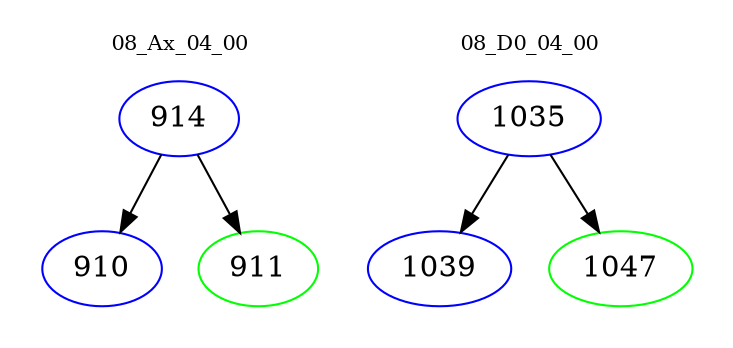 digraph{
subgraph cluster_0 {
color = white
label = "08_Ax_04_00";
fontsize=10;
T0_914 [label="914", color="blue"]
T0_914 -> T0_910 [color="black"]
T0_910 [label="910", color="blue"]
T0_914 -> T0_911 [color="black"]
T0_911 [label="911", color="green"]
}
subgraph cluster_1 {
color = white
label = "08_D0_04_00";
fontsize=10;
T1_1035 [label="1035", color="blue"]
T1_1035 -> T1_1039 [color="black"]
T1_1039 [label="1039", color="blue"]
T1_1035 -> T1_1047 [color="black"]
T1_1047 [label="1047", color="green"]
}
}
